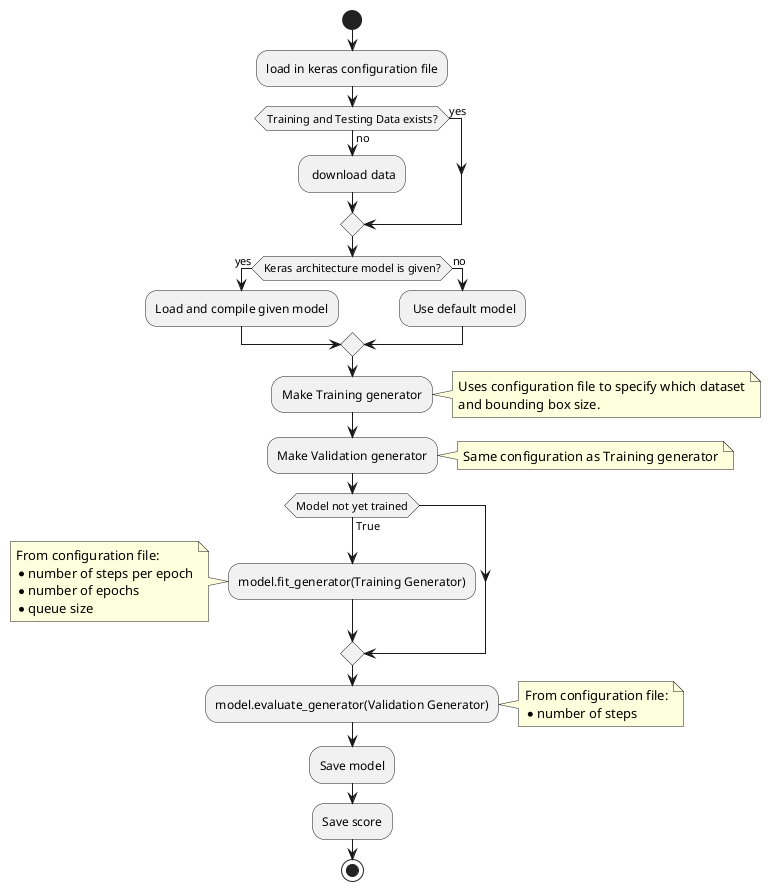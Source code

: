 @startuml
start
:load in keras configuration file;
if(Training and Testing Data exists?) then(yes)
else(no)
    : download data;
endif
if(Keras architecture model is given?) then(yes)
    :Load and compile given model;
else(no)
    : Use default model;
endif
:Make Training generator;
    note right
        Uses configuration file to specify which dataset
        and bounding box size.
    end note
:Make Validation generator;
    note right
        Same configuration as Training generator
    end note
if(Model not yet trained) then (True)
    :model.fit_generator(Training Generator);
    note left
        From configuration file:
        * number of steps per epoch
        * number of epochs
        * queue size
    end note
endif
:model.evaluate_generator(Validation Generator);
    note right
        From configuration file:
        * number of steps
    end note
:Save model;
:Save score;
stop
@enduml